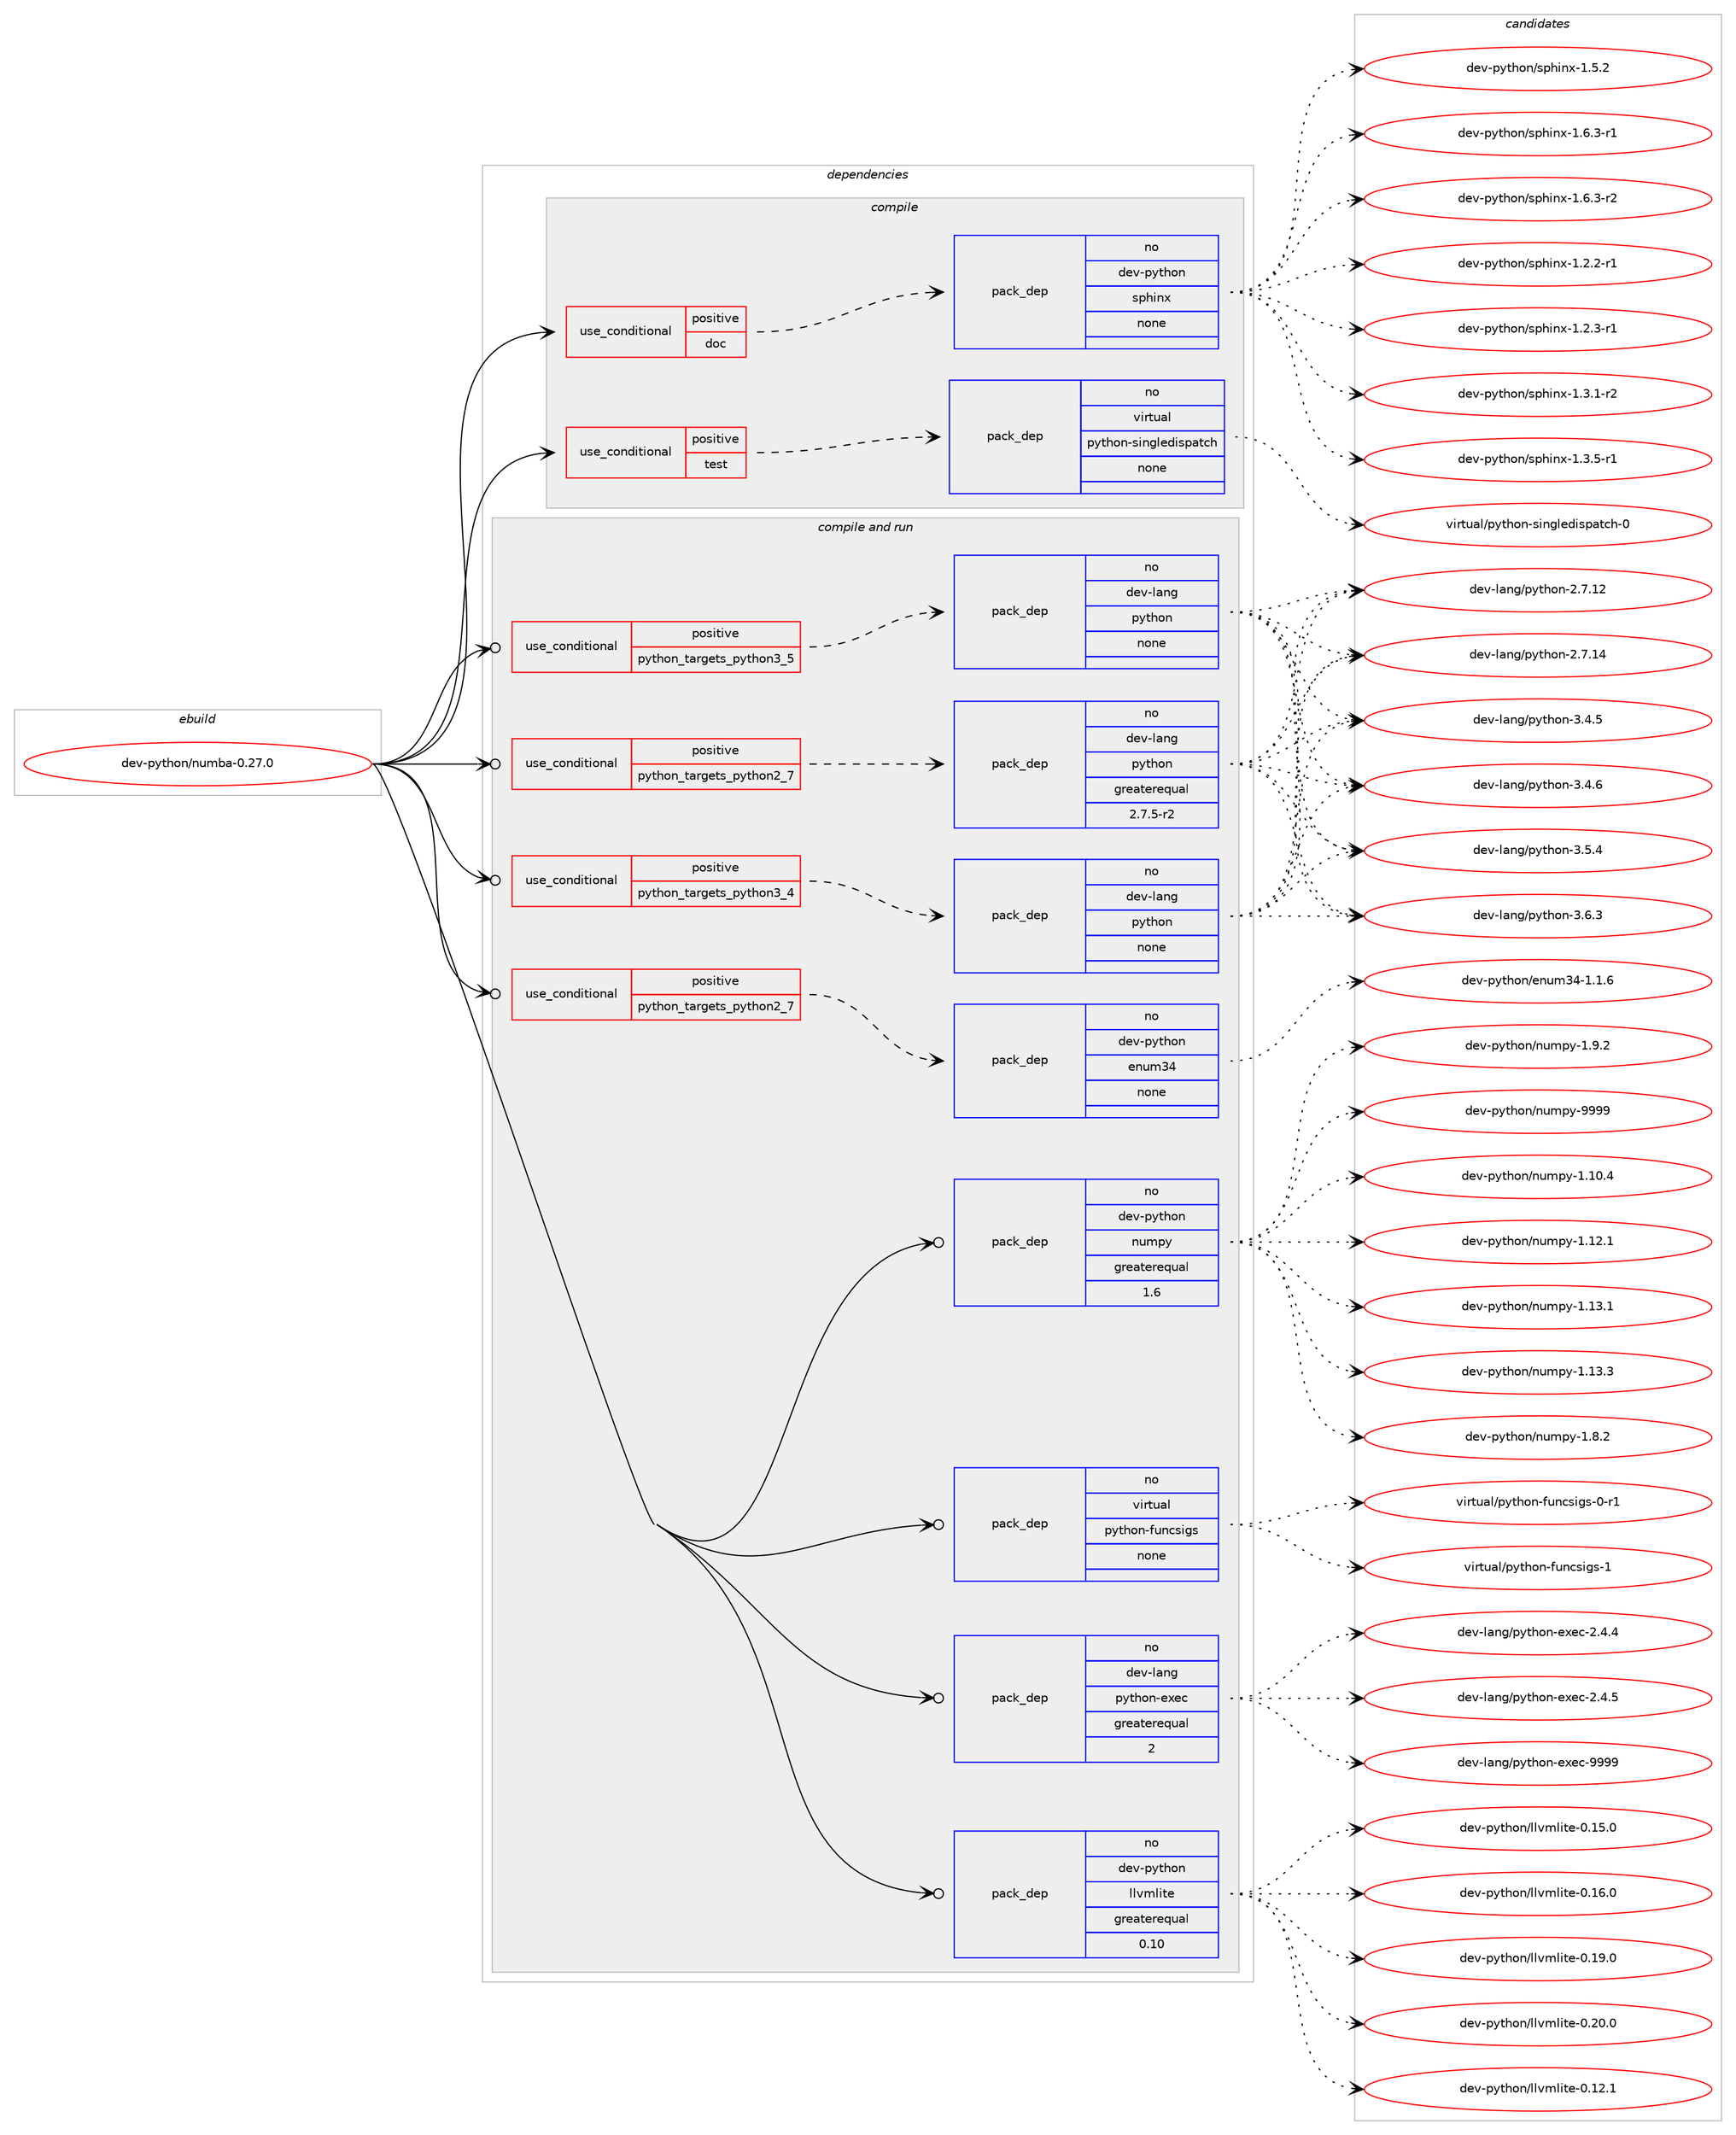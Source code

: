 digraph prolog {

# *************
# Graph options
# *************

newrank=true;
concentrate=true;
compound=true;
graph [rankdir=LR,fontname=Helvetica,fontsize=10,ranksep=1.5];#, ranksep=2.5, nodesep=0.2];
edge  [arrowhead=vee];
node  [fontname=Helvetica,fontsize=10];

# **********
# The ebuild
# **********

subgraph cluster_leftcol {
color=gray;
rank=same;
label=<<i>ebuild</i>>;
id [label="dev-python/numba-0.27.0", color=red, width=4, href="../dev-python/numba-0.27.0.svg"];
}

# ****************
# The dependencies
# ****************

subgraph cluster_midcol {
color=gray;
label=<<i>dependencies</i>>;
subgraph cluster_compile {
fillcolor="#eeeeee";
style=filled;
label=<<i>compile</i>>;
subgraph cond36250 {
dependency168620 [label=<<TABLE BORDER="0" CELLBORDER="1" CELLSPACING="0" CELLPADDING="4"><TR><TD ROWSPAN="3" CELLPADDING="10">use_conditional</TD></TR><TR><TD>positive</TD></TR><TR><TD>doc</TD></TR></TABLE>>, shape=none, color=red];
subgraph pack128510 {
dependency168621 [label=<<TABLE BORDER="0" CELLBORDER="1" CELLSPACING="0" CELLPADDING="4" WIDTH="220"><TR><TD ROWSPAN="6" CELLPADDING="30">pack_dep</TD></TR><TR><TD WIDTH="110">no</TD></TR><TR><TD>dev-python</TD></TR><TR><TD>sphinx</TD></TR><TR><TD>none</TD></TR><TR><TD></TD></TR></TABLE>>, shape=none, color=blue];
}
dependency168620:e -> dependency168621:w [weight=20,style="dashed",arrowhead="vee"];
}
id:e -> dependency168620:w [weight=20,style="solid",arrowhead="vee"];
subgraph cond36251 {
dependency168622 [label=<<TABLE BORDER="0" CELLBORDER="1" CELLSPACING="0" CELLPADDING="4"><TR><TD ROWSPAN="3" CELLPADDING="10">use_conditional</TD></TR><TR><TD>positive</TD></TR><TR><TD>test</TD></TR></TABLE>>, shape=none, color=red];
subgraph pack128511 {
dependency168623 [label=<<TABLE BORDER="0" CELLBORDER="1" CELLSPACING="0" CELLPADDING="4" WIDTH="220"><TR><TD ROWSPAN="6" CELLPADDING="30">pack_dep</TD></TR><TR><TD WIDTH="110">no</TD></TR><TR><TD>virtual</TD></TR><TR><TD>python-singledispatch</TD></TR><TR><TD>none</TD></TR><TR><TD></TD></TR></TABLE>>, shape=none, color=blue];
}
dependency168622:e -> dependency168623:w [weight=20,style="dashed",arrowhead="vee"];
}
id:e -> dependency168622:w [weight=20,style="solid",arrowhead="vee"];
}
subgraph cluster_compileandrun {
fillcolor="#eeeeee";
style=filled;
label=<<i>compile and run</i>>;
subgraph cond36252 {
dependency168624 [label=<<TABLE BORDER="0" CELLBORDER="1" CELLSPACING="0" CELLPADDING="4"><TR><TD ROWSPAN="3" CELLPADDING="10">use_conditional</TD></TR><TR><TD>positive</TD></TR><TR><TD>python_targets_python2_7</TD></TR></TABLE>>, shape=none, color=red];
subgraph pack128512 {
dependency168625 [label=<<TABLE BORDER="0" CELLBORDER="1" CELLSPACING="0" CELLPADDING="4" WIDTH="220"><TR><TD ROWSPAN="6" CELLPADDING="30">pack_dep</TD></TR><TR><TD WIDTH="110">no</TD></TR><TR><TD>dev-lang</TD></TR><TR><TD>python</TD></TR><TR><TD>greaterequal</TD></TR><TR><TD>2.7.5-r2</TD></TR></TABLE>>, shape=none, color=blue];
}
dependency168624:e -> dependency168625:w [weight=20,style="dashed",arrowhead="vee"];
}
id:e -> dependency168624:w [weight=20,style="solid",arrowhead="odotvee"];
subgraph cond36253 {
dependency168626 [label=<<TABLE BORDER="0" CELLBORDER="1" CELLSPACING="0" CELLPADDING="4"><TR><TD ROWSPAN="3" CELLPADDING="10">use_conditional</TD></TR><TR><TD>positive</TD></TR><TR><TD>python_targets_python2_7</TD></TR></TABLE>>, shape=none, color=red];
subgraph pack128513 {
dependency168627 [label=<<TABLE BORDER="0" CELLBORDER="1" CELLSPACING="0" CELLPADDING="4" WIDTH="220"><TR><TD ROWSPAN="6" CELLPADDING="30">pack_dep</TD></TR><TR><TD WIDTH="110">no</TD></TR><TR><TD>dev-python</TD></TR><TR><TD>enum34</TD></TR><TR><TD>none</TD></TR><TR><TD></TD></TR></TABLE>>, shape=none, color=blue];
}
dependency168626:e -> dependency168627:w [weight=20,style="dashed",arrowhead="vee"];
}
id:e -> dependency168626:w [weight=20,style="solid",arrowhead="odotvee"];
subgraph cond36254 {
dependency168628 [label=<<TABLE BORDER="0" CELLBORDER="1" CELLSPACING="0" CELLPADDING="4"><TR><TD ROWSPAN="3" CELLPADDING="10">use_conditional</TD></TR><TR><TD>positive</TD></TR><TR><TD>python_targets_python3_4</TD></TR></TABLE>>, shape=none, color=red];
subgraph pack128514 {
dependency168629 [label=<<TABLE BORDER="0" CELLBORDER="1" CELLSPACING="0" CELLPADDING="4" WIDTH="220"><TR><TD ROWSPAN="6" CELLPADDING="30">pack_dep</TD></TR><TR><TD WIDTH="110">no</TD></TR><TR><TD>dev-lang</TD></TR><TR><TD>python</TD></TR><TR><TD>none</TD></TR><TR><TD></TD></TR></TABLE>>, shape=none, color=blue];
}
dependency168628:e -> dependency168629:w [weight=20,style="dashed",arrowhead="vee"];
}
id:e -> dependency168628:w [weight=20,style="solid",arrowhead="odotvee"];
subgraph cond36255 {
dependency168630 [label=<<TABLE BORDER="0" CELLBORDER="1" CELLSPACING="0" CELLPADDING="4"><TR><TD ROWSPAN="3" CELLPADDING="10">use_conditional</TD></TR><TR><TD>positive</TD></TR><TR><TD>python_targets_python3_5</TD></TR></TABLE>>, shape=none, color=red];
subgraph pack128515 {
dependency168631 [label=<<TABLE BORDER="0" CELLBORDER="1" CELLSPACING="0" CELLPADDING="4" WIDTH="220"><TR><TD ROWSPAN="6" CELLPADDING="30">pack_dep</TD></TR><TR><TD WIDTH="110">no</TD></TR><TR><TD>dev-lang</TD></TR><TR><TD>python</TD></TR><TR><TD>none</TD></TR><TR><TD></TD></TR></TABLE>>, shape=none, color=blue];
}
dependency168630:e -> dependency168631:w [weight=20,style="dashed",arrowhead="vee"];
}
id:e -> dependency168630:w [weight=20,style="solid",arrowhead="odotvee"];
subgraph pack128516 {
dependency168632 [label=<<TABLE BORDER="0" CELLBORDER="1" CELLSPACING="0" CELLPADDING="4" WIDTH="220"><TR><TD ROWSPAN="6" CELLPADDING="30">pack_dep</TD></TR><TR><TD WIDTH="110">no</TD></TR><TR><TD>dev-lang</TD></TR><TR><TD>python-exec</TD></TR><TR><TD>greaterequal</TD></TR><TR><TD>2</TD></TR></TABLE>>, shape=none, color=blue];
}
id:e -> dependency168632:w [weight=20,style="solid",arrowhead="odotvee"];
subgraph pack128517 {
dependency168633 [label=<<TABLE BORDER="0" CELLBORDER="1" CELLSPACING="0" CELLPADDING="4" WIDTH="220"><TR><TD ROWSPAN="6" CELLPADDING="30">pack_dep</TD></TR><TR><TD WIDTH="110">no</TD></TR><TR><TD>dev-python</TD></TR><TR><TD>llvmlite</TD></TR><TR><TD>greaterequal</TD></TR><TR><TD>0.10</TD></TR></TABLE>>, shape=none, color=blue];
}
id:e -> dependency168633:w [weight=20,style="solid",arrowhead="odotvee"];
subgraph pack128518 {
dependency168634 [label=<<TABLE BORDER="0" CELLBORDER="1" CELLSPACING="0" CELLPADDING="4" WIDTH="220"><TR><TD ROWSPAN="6" CELLPADDING="30">pack_dep</TD></TR><TR><TD WIDTH="110">no</TD></TR><TR><TD>dev-python</TD></TR><TR><TD>numpy</TD></TR><TR><TD>greaterequal</TD></TR><TR><TD>1.6</TD></TR></TABLE>>, shape=none, color=blue];
}
id:e -> dependency168634:w [weight=20,style="solid",arrowhead="odotvee"];
subgraph pack128519 {
dependency168635 [label=<<TABLE BORDER="0" CELLBORDER="1" CELLSPACING="0" CELLPADDING="4" WIDTH="220"><TR><TD ROWSPAN="6" CELLPADDING="30">pack_dep</TD></TR><TR><TD WIDTH="110">no</TD></TR><TR><TD>virtual</TD></TR><TR><TD>python-funcsigs</TD></TR><TR><TD>none</TD></TR><TR><TD></TD></TR></TABLE>>, shape=none, color=blue];
}
id:e -> dependency168635:w [weight=20,style="solid",arrowhead="odotvee"];
}
subgraph cluster_run {
fillcolor="#eeeeee";
style=filled;
label=<<i>run</i>>;
}
}

# **************
# The candidates
# **************

subgraph cluster_choices {
rank=same;
color=gray;
label=<<i>candidates</i>>;

subgraph choice128510 {
color=black;
nodesep=1;
choice10010111845112121116104111110471151121041051101204549465046504511449 [label="dev-python/sphinx-1.2.2-r1", color=red, width=4,href="../dev-python/sphinx-1.2.2-r1.svg"];
choice10010111845112121116104111110471151121041051101204549465046514511449 [label="dev-python/sphinx-1.2.3-r1", color=red, width=4,href="../dev-python/sphinx-1.2.3-r1.svg"];
choice10010111845112121116104111110471151121041051101204549465146494511450 [label="dev-python/sphinx-1.3.1-r2", color=red, width=4,href="../dev-python/sphinx-1.3.1-r2.svg"];
choice10010111845112121116104111110471151121041051101204549465146534511449 [label="dev-python/sphinx-1.3.5-r1", color=red, width=4,href="../dev-python/sphinx-1.3.5-r1.svg"];
choice1001011184511212111610411111047115112104105110120454946534650 [label="dev-python/sphinx-1.5.2", color=red, width=4,href="../dev-python/sphinx-1.5.2.svg"];
choice10010111845112121116104111110471151121041051101204549465446514511449 [label="dev-python/sphinx-1.6.3-r1", color=red, width=4,href="../dev-python/sphinx-1.6.3-r1.svg"];
choice10010111845112121116104111110471151121041051101204549465446514511450 [label="dev-python/sphinx-1.6.3-r2", color=red, width=4,href="../dev-python/sphinx-1.6.3-r2.svg"];
dependency168621:e -> choice10010111845112121116104111110471151121041051101204549465046504511449:w [style=dotted,weight="100"];
dependency168621:e -> choice10010111845112121116104111110471151121041051101204549465046514511449:w [style=dotted,weight="100"];
dependency168621:e -> choice10010111845112121116104111110471151121041051101204549465146494511450:w [style=dotted,weight="100"];
dependency168621:e -> choice10010111845112121116104111110471151121041051101204549465146534511449:w [style=dotted,weight="100"];
dependency168621:e -> choice1001011184511212111610411111047115112104105110120454946534650:w [style=dotted,weight="100"];
dependency168621:e -> choice10010111845112121116104111110471151121041051101204549465446514511449:w [style=dotted,weight="100"];
dependency168621:e -> choice10010111845112121116104111110471151121041051101204549465446514511450:w [style=dotted,weight="100"];
}
subgraph choice128511 {
color=black;
nodesep=1;
choice11810511411611797108471121211161041111104511510511010310810110010511511297116991044548 [label="virtual/python-singledispatch-0", color=red, width=4,href="../virtual/python-singledispatch-0.svg"];
dependency168623:e -> choice11810511411611797108471121211161041111104511510511010310810110010511511297116991044548:w [style=dotted,weight="100"];
}
subgraph choice128512 {
color=black;
nodesep=1;
choice10010111845108971101034711212111610411111045504655464950 [label="dev-lang/python-2.7.12", color=red, width=4,href="../dev-lang/python-2.7.12.svg"];
choice10010111845108971101034711212111610411111045504655464952 [label="dev-lang/python-2.7.14", color=red, width=4,href="../dev-lang/python-2.7.14.svg"];
choice100101118451089711010347112121116104111110455146524653 [label="dev-lang/python-3.4.5", color=red, width=4,href="../dev-lang/python-3.4.5.svg"];
choice100101118451089711010347112121116104111110455146524654 [label="dev-lang/python-3.4.6", color=red, width=4,href="../dev-lang/python-3.4.6.svg"];
choice100101118451089711010347112121116104111110455146534652 [label="dev-lang/python-3.5.4", color=red, width=4,href="../dev-lang/python-3.5.4.svg"];
choice100101118451089711010347112121116104111110455146544651 [label="dev-lang/python-3.6.3", color=red, width=4,href="../dev-lang/python-3.6.3.svg"];
dependency168625:e -> choice10010111845108971101034711212111610411111045504655464950:w [style=dotted,weight="100"];
dependency168625:e -> choice10010111845108971101034711212111610411111045504655464952:w [style=dotted,weight="100"];
dependency168625:e -> choice100101118451089711010347112121116104111110455146524653:w [style=dotted,weight="100"];
dependency168625:e -> choice100101118451089711010347112121116104111110455146524654:w [style=dotted,weight="100"];
dependency168625:e -> choice100101118451089711010347112121116104111110455146534652:w [style=dotted,weight="100"];
dependency168625:e -> choice100101118451089711010347112121116104111110455146544651:w [style=dotted,weight="100"];
}
subgraph choice128513 {
color=black;
nodesep=1;
choice10010111845112121116104111110471011101171095152454946494654 [label="dev-python/enum34-1.1.6", color=red, width=4,href="../dev-python/enum34-1.1.6.svg"];
dependency168627:e -> choice10010111845112121116104111110471011101171095152454946494654:w [style=dotted,weight="100"];
}
subgraph choice128514 {
color=black;
nodesep=1;
choice10010111845108971101034711212111610411111045504655464950 [label="dev-lang/python-2.7.12", color=red, width=4,href="../dev-lang/python-2.7.12.svg"];
choice10010111845108971101034711212111610411111045504655464952 [label="dev-lang/python-2.7.14", color=red, width=4,href="../dev-lang/python-2.7.14.svg"];
choice100101118451089711010347112121116104111110455146524653 [label="dev-lang/python-3.4.5", color=red, width=4,href="../dev-lang/python-3.4.5.svg"];
choice100101118451089711010347112121116104111110455146524654 [label="dev-lang/python-3.4.6", color=red, width=4,href="../dev-lang/python-3.4.6.svg"];
choice100101118451089711010347112121116104111110455146534652 [label="dev-lang/python-3.5.4", color=red, width=4,href="../dev-lang/python-3.5.4.svg"];
choice100101118451089711010347112121116104111110455146544651 [label="dev-lang/python-3.6.3", color=red, width=4,href="../dev-lang/python-3.6.3.svg"];
dependency168629:e -> choice10010111845108971101034711212111610411111045504655464950:w [style=dotted,weight="100"];
dependency168629:e -> choice10010111845108971101034711212111610411111045504655464952:w [style=dotted,weight="100"];
dependency168629:e -> choice100101118451089711010347112121116104111110455146524653:w [style=dotted,weight="100"];
dependency168629:e -> choice100101118451089711010347112121116104111110455146524654:w [style=dotted,weight="100"];
dependency168629:e -> choice100101118451089711010347112121116104111110455146534652:w [style=dotted,weight="100"];
dependency168629:e -> choice100101118451089711010347112121116104111110455146544651:w [style=dotted,weight="100"];
}
subgraph choice128515 {
color=black;
nodesep=1;
choice10010111845108971101034711212111610411111045504655464950 [label="dev-lang/python-2.7.12", color=red, width=4,href="../dev-lang/python-2.7.12.svg"];
choice10010111845108971101034711212111610411111045504655464952 [label="dev-lang/python-2.7.14", color=red, width=4,href="../dev-lang/python-2.7.14.svg"];
choice100101118451089711010347112121116104111110455146524653 [label="dev-lang/python-3.4.5", color=red, width=4,href="../dev-lang/python-3.4.5.svg"];
choice100101118451089711010347112121116104111110455146524654 [label="dev-lang/python-3.4.6", color=red, width=4,href="../dev-lang/python-3.4.6.svg"];
choice100101118451089711010347112121116104111110455146534652 [label="dev-lang/python-3.5.4", color=red, width=4,href="../dev-lang/python-3.5.4.svg"];
choice100101118451089711010347112121116104111110455146544651 [label="dev-lang/python-3.6.3", color=red, width=4,href="../dev-lang/python-3.6.3.svg"];
dependency168631:e -> choice10010111845108971101034711212111610411111045504655464950:w [style=dotted,weight="100"];
dependency168631:e -> choice10010111845108971101034711212111610411111045504655464952:w [style=dotted,weight="100"];
dependency168631:e -> choice100101118451089711010347112121116104111110455146524653:w [style=dotted,weight="100"];
dependency168631:e -> choice100101118451089711010347112121116104111110455146524654:w [style=dotted,weight="100"];
dependency168631:e -> choice100101118451089711010347112121116104111110455146534652:w [style=dotted,weight="100"];
dependency168631:e -> choice100101118451089711010347112121116104111110455146544651:w [style=dotted,weight="100"];
}
subgraph choice128516 {
color=black;
nodesep=1;
choice1001011184510897110103471121211161041111104510112010199455046524652 [label="dev-lang/python-exec-2.4.4", color=red, width=4,href="../dev-lang/python-exec-2.4.4.svg"];
choice1001011184510897110103471121211161041111104510112010199455046524653 [label="dev-lang/python-exec-2.4.5", color=red, width=4,href="../dev-lang/python-exec-2.4.5.svg"];
choice10010111845108971101034711212111610411111045101120101994557575757 [label="dev-lang/python-exec-9999", color=red, width=4,href="../dev-lang/python-exec-9999.svg"];
dependency168632:e -> choice1001011184510897110103471121211161041111104510112010199455046524652:w [style=dotted,weight="100"];
dependency168632:e -> choice1001011184510897110103471121211161041111104510112010199455046524653:w [style=dotted,weight="100"];
dependency168632:e -> choice10010111845108971101034711212111610411111045101120101994557575757:w [style=dotted,weight="100"];
}
subgraph choice128517 {
color=black;
nodesep=1;
choice100101118451121211161041111104710810811810910810511610145484649504649 [label="dev-python/llvmlite-0.12.1", color=red, width=4,href="../dev-python/llvmlite-0.12.1.svg"];
choice100101118451121211161041111104710810811810910810511610145484649534648 [label="dev-python/llvmlite-0.15.0", color=red, width=4,href="../dev-python/llvmlite-0.15.0.svg"];
choice100101118451121211161041111104710810811810910810511610145484649544648 [label="dev-python/llvmlite-0.16.0", color=red, width=4,href="../dev-python/llvmlite-0.16.0.svg"];
choice100101118451121211161041111104710810811810910810511610145484649574648 [label="dev-python/llvmlite-0.19.0", color=red, width=4,href="../dev-python/llvmlite-0.19.0.svg"];
choice100101118451121211161041111104710810811810910810511610145484650484648 [label="dev-python/llvmlite-0.20.0", color=red, width=4,href="../dev-python/llvmlite-0.20.0.svg"];
dependency168633:e -> choice100101118451121211161041111104710810811810910810511610145484649504649:w [style=dotted,weight="100"];
dependency168633:e -> choice100101118451121211161041111104710810811810910810511610145484649534648:w [style=dotted,weight="100"];
dependency168633:e -> choice100101118451121211161041111104710810811810910810511610145484649544648:w [style=dotted,weight="100"];
dependency168633:e -> choice100101118451121211161041111104710810811810910810511610145484649574648:w [style=dotted,weight="100"];
dependency168633:e -> choice100101118451121211161041111104710810811810910810511610145484650484648:w [style=dotted,weight="100"];
}
subgraph choice128518 {
color=black;
nodesep=1;
choice100101118451121211161041111104711011710911212145494649484652 [label="dev-python/numpy-1.10.4", color=red, width=4,href="../dev-python/numpy-1.10.4.svg"];
choice100101118451121211161041111104711011710911212145494649504649 [label="dev-python/numpy-1.12.1", color=red, width=4,href="../dev-python/numpy-1.12.1.svg"];
choice100101118451121211161041111104711011710911212145494649514649 [label="dev-python/numpy-1.13.1", color=red, width=4,href="../dev-python/numpy-1.13.1.svg"];
choice100101118451121211161041111104711011710911212145494649514651 [label="dev-python/numpy-1.13.3", color=red, width=4,href="../dev-python/numpy-1.13.3.svg"];
choice1001011184511212111610411111047110117109112121454946564650 [label="dev-python/numpy-1.8.2", color=red, width=4,href="../dev-python/numpy-1.8.2.svg"];
choice1001011184511212111610411111047110117109112121454946574650 [label="dev-python/numpy-1.9.2", color=red, width=4,href="../dev-python/numpy-1.9.2.svg"];
choice10010111845112121116104111110471101171091121214557575757 [label="dev-python/numpy-9999", color=red, width=4,href="../dev-python/numpy-9999.svg"];
dependency168634:e -> choice100101118451121211161041111104711011710911212145494649484652:w [style=dotted,weight="100"];
dependency168634:e -> choice100101118451121211161041111104711011710911212145494649504649:w [style=dotted,weight="100"];
dependency168634:e -> choice100101118451121211161041111104711011710911212145494649514649:w [style=dotted,weight="100"];
dependency168634:e -> choice100101118451121211161041111104711011710911212145494649514651:w [style=dotted,weight="100"];
dependency168634:e -> choice1001011184511212111610411111047110117109112121454946564650:w [style=dotted,weight="100"];
dependency168634:e -> choice1001011184511212111610411111047110117109112121454946574650:w [style=dotted,weight="100"];
dependency168634:e -> choice10010111845112121116104111110471101171091121214557575757:w [style=dotted,weight="100"];
}
subgraph choice128519 {
color=black;
nodesep=1;
choice1181051141161179710847112121116104111110451021171109911510510311545484511449 [label="virtual/python-funcsigs-0-r1", color=red, width=4,href="../virtual/python-funcsigs-0-r1.svg"];
choice118105114116117971084711212111610411111045102117110991151051031154549 [label="virtual/python-funcsigs-1", color=red, width=4,href="../virtual/python-funcsigs-1.svg"];
dependency168635:e -> choice1181051141161179710847112121116104111110451021171109911510510311545484511449:w [style=dotted,weight="100"];
dependency168635:e -> choice118105114116117971084711212111610411111045102117110991151051031154549:w [style=dotted,weight="100"];
}
}

}

